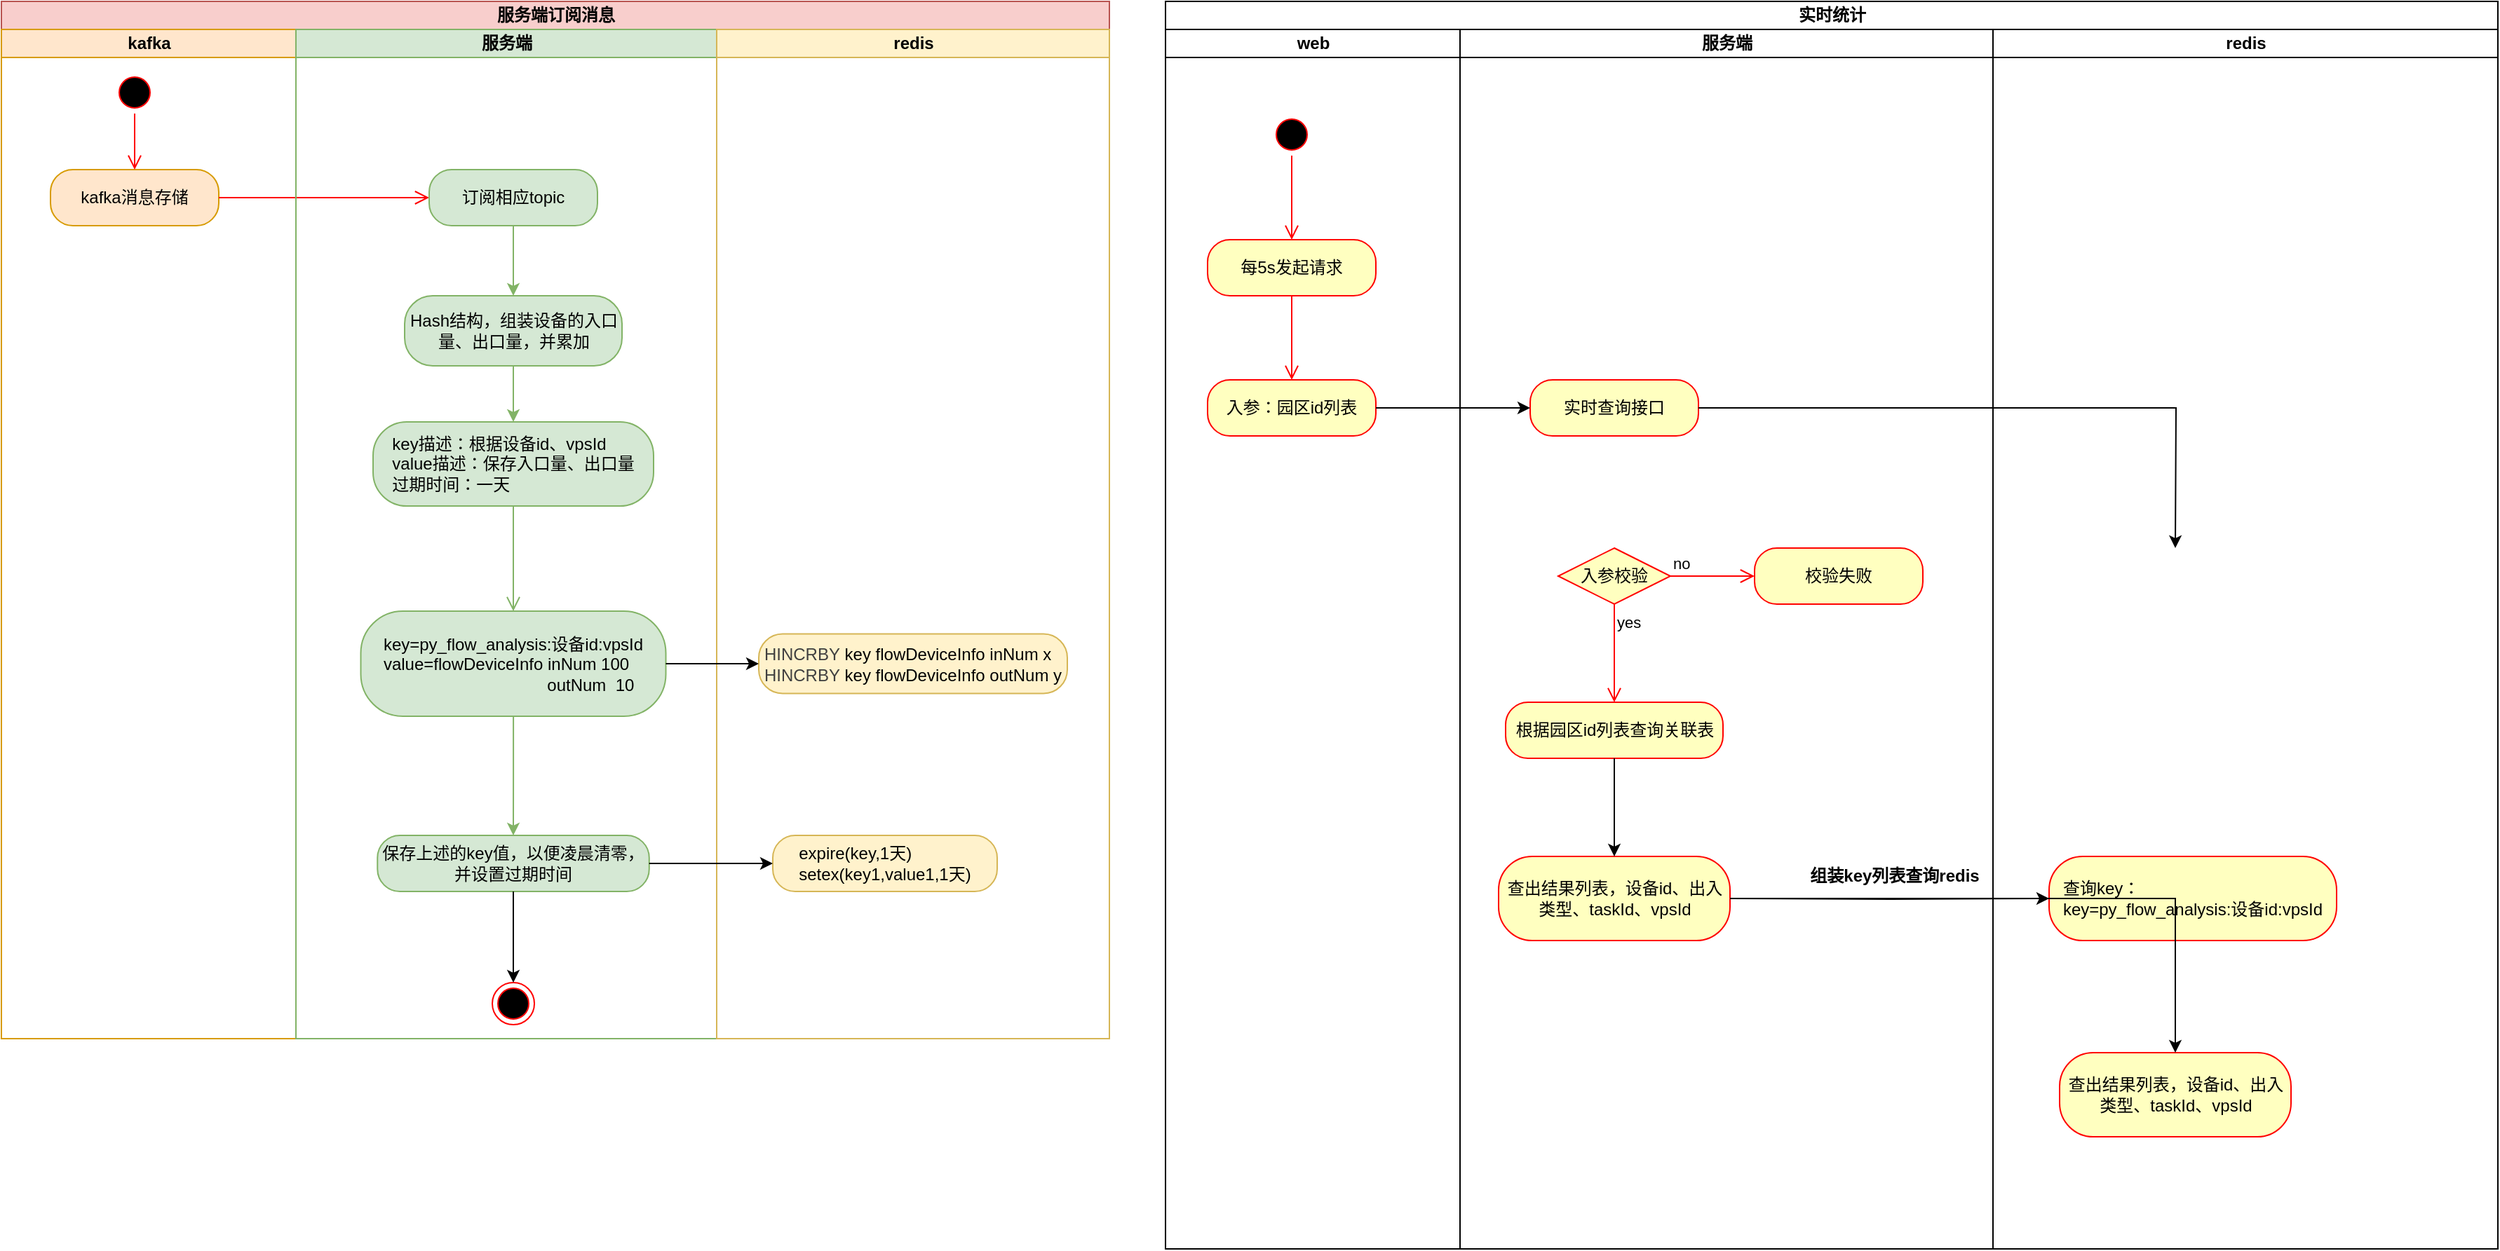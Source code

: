 <mxfile version="14.6.1" type="github">
  <diagram id="qJl6L_b8eQOdMOk2-5cf" name="Page-1">
    <mxGraphModel dx="3384" dy="912" grid="1" gridSize="10" guides="1" tooltips="1" connect="1" arrows="1" fold="1" page="1" pageScale="1" pageWidth="827" pageHeight="1169" math="0" shadow="0">
      <root>
        <mxCell id="0" />
        <mxCell id="1" parent="0" />
        <mxCell id="-hgWHhxbQMnMu8cg0Kyq-1" value="实时统计" style="swimlane;html=1;childLayout=stackLayout;resizeParent=1;resizeParentMax=0;startSize=20;" vertex="1" parent="1">
          <mxGeometry x="-170" y="40" width="950" height="890" as="geometry" />
        </mxCell>
        <mxCell id="-hgWHhxbQMnMu8cg0Kyq-2" value="web" style="swimlane;html=1;startSize=20;" vertex="1" parent="-hgWHhxbQMnMu8cg0Kyq-1">
          <mxGeometry y="20" width="210" height="870" as="geometry" />
        </mxCell>
        <mxCell id="-hgWHhxbQMnMu8cg0Kyq-5" value="" style="ellipse;html=1;shape=startState;fillColor=#000000;strokeColor=#ff0000;" vertex="1" parent="-hgWHhxbQMnMu8cg0Kyq-2">
          <mxGeometry x="75" y="60" width="30" height="30" as="geometry" />
        </mxCell>
        <mxCell id="-hgWHhxbQMnMu8cg0Kyq-6" value="" style="edgeStyle=orthogonalEdgeStyle;html=1;verticalAlign=bottom;endArrow=open;endSize=8;strokeColor=#ff0000;" edge="1" source="-hgWHhxbQMnMu8cg0Kyq-5" parent="-hgWHhxbQMnMu8cg0Kyq-2">
          <mxGeometry relative="1" as="geometry">
            <mxPoint x="90" y="150" as="targetPoint" />
          </mxGeometry>
        </mxCell>
        <mxCell id="-hgWHhxbQMnMu8cg0Kyq-8" value="每5s发起请求" style="rounded=1;whiteSpace=wrap;html=1;arcSize=40;fontColor=#000000;fillColor=#ffffc0;strokeColor=#ff0000;" vertex="1" parent="-hgWHhxbQMnMu8cg0Kyq-2">
          <mxGeometry x="30" y="150" width="120" height="40" as="geometry" />
        </mxCell>
        <mxCell id="-hgWHhxbQMnMu8cg0Kyq-10" value="入参：园区id列表" style="rounded=1;whiteSpace=wrap;html=1;arcSize=40;fontColor=#000000;fillColor=#ffffc0;strokeColor=#ff0000;" vertex="1" parent="-hgWHhxbQMnMu8cg0Kyq-2">
          <mxGeometry x="30.0" y="250.0" width="120" height="40" as="geometry" />
        </mxCell>
        <mxCell id="-hgWHhxbQMnMu8cg0Kyq-9" value="" style="edgeStyle=orthogonalEdgeStyle;html=1;verticalAlign=bottom;endArrow=open;endSize=8;strokeColor=#ff0000;" edge="1" source="-hgWHhxbQMnMu8cg0Kyq-8" parent="-hgWHhxbQMnMu8cg0Kyq-2" target="-hgWHhxbQMnMu8cg0Kyq-10">
          <mxGeometry relative="1" as="geometry">
            <mxPoint x="70" y="270" as="targetPoint" />
          </mxGeometry>
        </mxCell>
        <mxCell id="-hgWHhxbQMnMu8cg0Kyq-3" value="服务端" style="swimlane;html=1;startSize=20;" vertex="1" parent="-hgWHhxbQMnMu8cg0Kyq-1">
          <mxGeometry x="210" y="20" width="380" height="870" as="geometry" />
        </mxCell>
        <mxCell id="-hgWHhxbQMnMu8cg0Kyq-21" value="实时查询接口" style="rounded=1;whiteSpace=wrap;html=1;arcSize=40;fontColor=#000000;fillColor=#ffffc0;strokeColor=#ff0000;" vertex="1" parent="-hgWHhxbQMnMu8cg0Kyq-3">
          <mxGeometry x="50.0" y="250.0" width="120" height="40" as="geometry" />
        </mxCell>
        <mxCell id="-hgWHhxbQMnMu8cg0Kyq-27" value="入参校验" style="rhombus;whiteSpace=wrap;html=1;fillColor=#ffffc0;strokeColor=#ff0000;" vertex="1" parent="-hgWHhxbQMnMu8cg0Kyq-3">
          <mxGeometry x="70" y="370" width="80" height="40" as="geometry" />
        </mxCell>
        <mxCell id="-hgWHhxbQMnMu8cg0Kyq-28" value="no" style="edgeStyle=orthogonalEdgeStyle;html=1;align=left;verticalAlign=bottom;endArrow=open;endSize=8;strokeColor=#ff0000;" edge="1" source="-hgWHhxbQMnMu8cg0Kyq-27" parent="-hgWHhxbQMnMu8cg0Kyq-3">
          <mxGeometry x="-1" relative="1" as="geometry">
            <mxPoint x="210" y="390" as="targetPoint" />
          </mxGeometry>
        </mxCell>
        <mxCell id="-hgWHhxbQMnMu8cg0Kyq-29" value="yes" style="edgeStyle=orthogonalEdgeStyle;html=1;align=left;verticalAlign=top;endArrow=open;endSize=8;strokeColor=#ff0000;entryX=0.5;entryY=0;entryDx=0;entryDy=0;" edge="1" source="-hgWHhxbQMnMu8cg0Kyq-27" parent="-hgWHhxbQMnMu8cg0Kyq-3" target="-hgWHhxbQMnMu8cg0Kyq-32">
          <mxGeometry x="-1" relative="1" as="geometry">
            <mxPoint x="110" y="470" as="targetPoint" />
          </mxGeometry>
        </mxCell>
        <mxCell id="-hgWHhxbQMnMu8cg0Kyq-30" value="校验失败" style="rounded=1;whiteSpace=wrap;html=1;arcSize=40;fontColor=#000000;fillColor=#ffffc0;strokeColor=#ff0000;" vertex="1" parent="-hgWHhxbQMnMu8cg0Kyq-3">
          <mxGeometry x="210" y="370" width="120" height="40" as="geometry" />
        </mxCell>
        <mxCell id="-hgWHhxbQMnMu8cg0Kyq-32" value="根据园区id列表查询关联表" style="rounded=1;whiteSpace=wrap;html=1;arcSize=40;fontColor=#000000;fillColor=#ffffc0;strokeColor=#ff0000;" vertex="1" parent="-hgWHhxbQMnMu8cg0Kyq-3">
          <mxGeometry x="32.5" y="480" width="155" height="40" as="geometry" />
        </mxCell>
        <mxCell id="-hgWHhxbQMnMu8cg0Kyq-36" value="组装key列表查询redis" style="text;align=center;fontStyle=1;verticalAlign=middle;spacingLeft=3;spacingRight=3;strokeColor=none;rotatable=0;points=[[0,0.5],[1,0.5]];portConstraint=eastwest;" vertex="1" parent="-hgWHhxbQMnMu8cg0Kyq-3">
          <mxGeometry x="270" y="590" width="80" height="26" as="geometry" />
        </mxCell>
        <mxCell id="-hgWHhxbQMnMu8cg0Kyq-37" value="查出结果列表，设备id、出入类型、taskId、vpsId" style="rounded=1;whiteSpace=wrap;html=1;arcSize=40;fontColor=#000000;fillColor=#ffffc0;strokeColor=#ff0000;" vertex="1" parent="-hgWHhxbQMnMu8cg0Kyq-3">
          <mxGeometry x="27.5" y="590" width="165" height="60" as="geometry" />
        </mxCell>
        <mxCell id="-hgWHhxbQMnMu8cg0Kyq-38" value="" style="edgeStyle=orthogonalEdgeStyle;rounded=0;orthogonalLoop=1;jettySize=auto;html=1;" edge="1" parent="-hgWHhxbQMnMu8cg0Kyq-3" source="-hgWHhxbQMnMu8cg0Kyq-32" target="-hgWHhxbQMnMu8cg0Kyq-37">
          <mxGeometry relative="1" as="geometry" />
        </mxCell>
        <mxCell id="-hgWHhxbQMnMu8cg0Kyq-4" value="redis" style="swimlane;html=1;startSize=20;" vertex="1" parent="-hgWHhxbQMnMu8cg0Kyq-1">
          <mxGeometry x="590" y="20" width="360" height="870" as="geometry">
            <mxRectangle x="240" y="20" width="30" height="460" as="alternateBounds" />
          </mxGeometry>
        </mxCell>
        <mxCell id="-hgWHhxbQMnMu8cg0Kyq-34" value="&lt;div style=&quot;text-align: left&quot;&gt;查询key：&lt;/div&gt;&lt;span style=&quot;text-align: left&quot;&gt;key=py_flow_analysis:设备id:vpsId&lt;/span&gt;" style="rounded=1;whiteSpace=wrap;html=1;arcSize=40;fontColor=#000000;fillColor=#ffffc0;strokeColor=#ff0000;" vertex="1" parent="-hgWHhxbQMnMu8cg0Kyq-4">
          <mxGeometry x="40" y="590" width="205" height="60" as="geometry" />
        </mxCell>
        <mxCell id="-hgWHhxbQMnMu8cg0Kyq-22" value="" style="edgeStyle=orthogonalEdgeStyle;rounded=0;orthogonalLoop=1;jettySize=auto;html=1;" edge="1" parent="-hgWHhxbQMnMu8cg0Kyq-1" source="-hgWHhxbQMnMu8cg0Kyq-10" target="-hgWHhxbQMnMu8cg0Kyq-21">
          <mxGeometry relative="1" as="geometry" />
        </mxCell>
        <mxCell id="-hgWHhxbQMnMu8cg0Kyq-35" value="" style="edgeStyle=orthogonalEdgeStyle;rounded=0;orthogonalLoop=1;jettySize=auto;html=1;" edge="1" parent="-hgWHhxbQMnMu8cg0Kyq-1" target="-hgWHhxbQMnMu8cg0Kyq-34">
          <mxGeometry relative="1" as="geometry">
            <mxPoint x="403" y="640" as="sourcePoint" />
          </mxGeometry>
        </mxCell>
        <mxCell id="-hgWHhxbQMnMu8cg0Kyq-26" value="" style="edgeStyle=orthogonalEdgeStyle;rounded=0;orthogonalLoop=1;jettySize=auto;html=1;" edge="1" parent="1" source="-hgWHhxbQMnMu8cg0Kyq-21">
          <mxGeometry relative="1" as="geometry">
            <mxPoint x="550" y="430.0" as="targetPoint" />
          </mxGeometry>
        </mxCell>
        <mxCell id="-hgWHhxbQMnMu8cg0Kyq-43" value="服务端订阅消息" style="swimlane;html=1;childLayout=stackLayout;resizeParent=1;resizeParentMax=0;startSize=20;fillColor=#f8cecc;strokeColor=#b85450;" vertex="1" parent="1">
          <mxGeometry x="-1000" y="40" width="790" height="740" as="geometry" />
        </mxCell>
        <mxCell id="-hgWHhxbQMnMu8cg0Kyq-50" value="kafka" style="swimlane;html=1;startSize=20;fillColor=#ffe6cc;strokeColor=#d79b00;" vertex="1" parent="-hgWHhxbQMnMu8cg0Kyq-43">
          <mxGeometry y="20" width="210" height="720" as="geometry" />
        </mxCell>
        <mxCell id="-hgWHhxbQMnMu8cg0Kyq-69" value="kafka消息存储" style="rounded=1;whiteSpace=wrap;html=1;arcSize=40;fillColor=#ffe6cc;strokeColor=#d79b00;" vertex="1" parent="-hgWHhxbQMnMu8cg0Kyq-50">
          <mxGeometry x="35" y="100" width="120" height="40" as="geometry" />
        </mxCell>
        <mxCell id="-hgWHhxbQMnMu8cg0Kyq-79" value="" style="ellipse;html=1;shape=startState;fillColor=#000000;strokeColor=#ff0000;" vertex="1" parent="-hgWHhxbQMnMu8cg0Kyq-50">
          <mxGeometry x="80" y="30" width="30" height="30" as="geometry" />
        </mxCell>
        <mxCell id="-hgWHhxbQMnMu8cg0Kyq-80" value="" style="edgeStyle=orthogonalEdgeStyle;html=1;verticalAlign=bottom;endArrow=open;endSize=8;strokeColor=#ff0000;entryX=0.5;entryY=0;entryDx=0;entryDy=0;" edge="1" source="-hgWHhxbQMnMu8cg0Kyq-79" parent="-hgWHhxbQMnMu8cg0Kyq-50" target="-hgWHhxbQMnMu8cg0Kyq-69">
          <mxGeometry relative="1" as="geometry">
            <mxPoint x="95" y="120" as="targetPoint" />
          </mxGeometry>
        </mxCell>
        <mxCell id="-hgWHhxbQMnMu8cg0Kyq-70" value="" style="edgeStyle=orthogonalEdgeStyle;html=1;verticalAlign=bottom;endArrow=open;endSize=8;strokeColor=#ff0000;" edge="1" source="-hgWHhxbQMnMu8cg0Kyq-69" parent="-hgWHhxbQMnMu8cg0Kyq-43" target="-hgWHhxbQMnMu8cg0Kyq-71">
          <mxGeometry relative="1" as="geometry">
            <mxPoint x="510" y="140" as="targetPoint" />
          </mxGeometry>
        </mxCell>
        <mxCell id="-hgWHhxbQMnMu8cg0Kyq-60" value="服务端" style="swimlane;html=1;startSize=20;fillColor=#d5e8d4;strokeColor=#82b366;" vertex="1" parent="-hgWHhxbQMnMu8cg0Kyq-43">
          <mxGeometry x="210" y="20" width="300" height="720" as="geometry">
            <mxRectangle x="240" y="20" width="30" height="460" as="alternateBounds" />
          </mxGeometry>
        </mxCell>
        <mxCell id="-hgWHhxbQMnMu8cg0Kyq-61" value="&lt;div style=&quot;text-align: left&quot;&gt;&lt;span&gt;key=py_flow_analysis:设备id:vpsId&lt;/span&gt;&lt;br&gt;&lt;/div&gt;&lt;div style=&quot;text-align: left&quot;&gt;&lt;span&gt;value=flowDeviceInfo inNum 100&lt;/span&gt;&lt;/div&gt;&lt;div style=&quot;text-align: left&quot;&gt;&lt;span&gt;&amp;nbsp; &amp;nbsp; &amp;nbsp; &amp;nbsp; &amp;nbsp; &amp;nbsp; &amp;nbsp; &amp;nbsp; &amp;nbsp; &amp;nbsp; &amp;nbsp; &amp;nbsp; &amp;nbsp; &amp;nbsp; &amp;nbsp; &amp;nbsp; &amp;nbsp; &amp;nbsp;outNum&amp;nbsp; 10&lt;br&gt;&lt;/span&gt;&lt;/div&gt;" style="rounded=1;whiteSpace=wrap;html=1;arcSize=40;fillColor=#d5e8d4;strokeColor=#82b366;" vertex="1" parent="-hgWHhxbQMnMu8cg0Kyq-60">
          <mxGeometry x="46.25" y="415" width="217.5" height="75" as="geometry" />
        </mxCell>
        <mxCell id="-hgWHhxbQMnMu8cg0Kyq-63" value="" style="edgeStyle=orthogonalEdgeStyle;html=1;verticalAlign=bottom;endArrow=open;endSize=8;strokeColor=#82b366;entryX=0.5;entryY=0;entryDx=0;entryDy=0;exitX=0.5;exitY=1;exitDx=0;exitDy=0;fillColor=#d5e8d4;" edge="1" parent="-hgWHhxbQMnMu8cg0Kyq-60" source="-hgWHhxbQMnMu8cg0Kyq-74" target="-hgWHhxbQMnMu8cg0Kyq-61">
          <mxGeometry relative="1" as="geometry">
            <mxPoint x="162.5" y="520" as="targetPoint" />
            <mxPoint x="162.5" y="490.0" as="sourcePoint" />
          </mxGeometry>
        </mxCell>
        <mxCell id="-hgWHhxbQMnMu8cg0Kyq-74" value="&lt;div style=&quot;text-align: left&quot;&gt;key描述：根据设备id、vpsId&lt;/div&gt;&lt;span&gt;&lt;div style=&quot;text-align: left&quot;&gt;value描述：保存入口量、出口量&lt;/div&gt;&lt;div style=&quot;text-align: left&quot;&gt;过期时间：一天&lt;/div&gt;&lt;/span&gt;" style="rounded=1;whiteSpace=wrap;html=1;arcSize=40;fillColor=#d5e8d4;strokeColor=#82b366;" vertex="1" parent="-hgWHhxbQMnMu8cg0Kyq-60">
          <mxGeometry x="55" y="280" width="200" height="60" as="geometry" />
        </mxCell>
        <mxCell id="-hgWHhxbQMnMu8cg0Kyq-71" value="订阅相应topic" style="rounded=1;whiteSpace=wrap;html=1;arcSize=40;fillColor=#d5e8d4;strokeColor=#82b366;" vertex="1" parent="-hgWHhxbQMnMu8cg0Kyq-60">
          <mxGeometry x="95" y="100" width="120" height="40" as="geometry" />
        </mxCell>
        <mxCell id="-hgWHhxbQMnMu8cg0Kyq-72" value="&lt;span style=&quot;text-align: left&quot;&gt;Hash结构，&lt;/span&gt;组装设备的入口量、出口量，并累加" style="rounded=1;whiteSpace=wrap;html=1;arcSize=40;fillColor=#d5e8d4;strokeColor=#82b366;" vertex="1" parent="-hgWHhxbQMnMu8cg0Kyq-60">
          <mxGeometry x="77.51" y="190" width="155" height="50" as="geometry" />
        </mxCell>
        <mxCell id="-hgWHhxbQMnMu8cg0Kyq-75" value="" style="edgeStyle=orthogonalEdgeStyle;rounded=0;orthogonalLoop=1;jettySize=auto;html=1;fillColor=#d5e8d4;strokeColor=#82b366;" edge="1" parent="-hgWHhxbQMnMu8cg0Kyq-60" source="-hgWHhxbQMnMu8cg0Kyq-72" target="-hgWHhxbQMnMu8cg0Kyq-74">
          <mxGeometry relative="1" as="geometry" />
        </mxCell>
        <mxCell id="-hgWHhxbQMnMu8cg0Kyq-73" value="" style="edgeStyle=orthogonalEdgeStyle;rounded=0;orthogonalLoop=1;jettySize=auto;html=1;fillColor=#d5e8d4;strokeColor=#82b366;" edge="1" parent="-hgWHhxbQMnMu8cg0Kyq-60" source="-hgWHhxbQMnMu8cg0Kyq-71" target="-hgWHhxbQMnMu8cg0Kyq-72">
          <mxGeometry relative="1" as="geometry" />
        </mxCell>
        <mxCell id="-hgWHhxbQMnMu8cg0Kyq-81" value="&lt;div&gt;保存上述的key值，以便凌晨清零，并设置过期时间&lt;/div&gt;" style="rounded=1;whiteSpace=wrap;html=1;arcSize=40;fillColor=#d5e8d4;strokeColor=#82b366;align=center;" vertex="1" parent="-hgWHhxbQMnMu8cg0Kyq-60">
          <mxGeometry x="58.13" y="575" width="193.75" height="40" as="geometry" />
        </mxCell>
        <mxCell id="-hgWHhxbQMnMu8cg0Kyq-82" value="" style="edgeStyle=orthogonalEdgeStyle;rounded=0;orthogonalLoop=1;jettySize=auto;html=1;fillColor=#d5e8d4;strokeColor=#82b366;" edge="1" parent="-hgWHhxbQMnMu8cg0Kyq-60" source="-hgWHhxbQMnMu8cg0Kyq-61" target="-hgWHhxbQMnMu8cg0Kyq-81">
          <mxGeometry relative="1" as="geometry" />
        </mxCell>
        <mxCell id="-hgWHhxbQMnMu8cg0Kyq-85" value="" style="ellipse;html=1;shape=endState;fillColor=#000000;strokeColor=#ff0000;" vertex="1" parent="-hgWHhxbQMnMu8cg0Kyq-60">
          <mxGeometry x="140.01" y="680" width="30" height="30" as="geometry" />
        </mxCell>
        <mxCell id="-hgWHhxbQMnMu8cg0Kyq-84" value="" style="edgeStyle=orthogonalEdgeStyle;rounded=0;orthogonalLoop=1;jettySize=auto;html=1;entryX=0.5;entryY=0;entryDx=0;entryDy=0;" edge="1" parent="-hgWHhxbQMnMu8cg0Kyq-60" source="-hgWHhxbQMnMu8cg0Kyq-81" target="-hgWHhxbQMnMu8cg0Kyq-85">
          <mxGeometry relative="1" as="geometry">
            <mxPoint x="155.005" y="690" as="targetPoint" />
          </mxGeometry>
        </mxCell>
        <mxCell id="-hgWHhxbQMnMu8cg0Kyq-64" value="redis" style="swimlane;html=1;startSize=20;fillColor=#fff2cc;strokeColor=#d6b656;" vertex="1" parent="-hgWHhxbQMnMu8cg0Kyq-43">
          <mxGeometry x="510" y="20" width="280" height="720" as="geometry">
            <mxRectangle x="240" y="20" width="30" height="460" as="alternateBounds" />
          </mxGeometry>
        </mxCell>
        <mxCell id="-hgWHhxbQMnMu8cg0Kyq-76" value="&lt;div style=&quot;text-align: left&quot;&gt;&lt;span style=&quot;color: rgb(64 , 64 , 64) ; font-family: , &amp;#34;menlo&amp;#34; , &amp;#34;monaco&amp;#34; , &amp;#34;consolas&amp;#34; , &amp;#34;liberation mono&amp;#34; , &amp;#34;courier new&amp;#34; , &amp;#34;courier&amp;#34; , monospace&quot;&gt;HINCRBY&amp;nbsp;&lt;/span&gt;key flowDeviceInfo&amp;nbsp;inNum x&lt;/div&gt;&lt;div style=&quot;text-align: left&quot;&gt;&lt;span style=&quot;color: rgb(64 , 64 , 64)&quot;&gt;HINCRBY&amp;nbsp;&lt;/span&gt;key flowDeviceInfo outNum y&lt;br&gt;&lt;/div&gt;" style="rounded=1;whiteSpace=wrap;html=1;arcSize=40;fillColor=#fff2cc;strokeColor=#d6b656;" vertex="1" parent="-hgWHhxbQMnMu8cg0Kyq-64">
          <mxGeometry x="30" y="431.25" width="220" height="42.5" as="geometry" />
        </mxCell>
        <mxCell id="-hgWHhxbQMnMu8cg0Kyq-89" value="&lt;div style=&quot;text-align: left&quot;&gt;expire(key,1天)&lt;br&gt;&lt;/div&gt;&lt;div style=&quot;text-align: left&quot;&gt;setex(key1,value1,1天)&lt;/div&gt;" style="rounded=1;whiteSpace=wrap;html=1;arcSize=40;fillColor=#fff2cc;strokeColor=#d6b656;" vertex="1" parent="-hgWHhxbQMnMu8cg0Kyq-64">
          <mxGeometry x="40" y="575" width="160" height="40" as="geometry" />
        </mxCell>
        <mxCell id="-hgWHhxbQMnMu8cg0Kyq-77" value="" style="edgeStyle=orthogonalEdgeStyle;rounded=0;orthogonalLoop=1;jettySize=auto;html=1;" edge="1" parent="-hgWHhxbQMnMu8cg0Kyq-43" source="-hgWHhxbQMnMu8cg0Kyq-61" target="-hgWHhxbQMnMu8cg0Kyq-76">
          <mxGeometry relative="1" as="geometry" />
        </mxCell>
        <mxCell id="-hgWHhxbQMnMu8cg0Kyq-87" value="" style="edgeStyle=orthogonalEdgeStyle;rounded=0;orthogonalLoop=1;jettySize=auto;html=1;entryX=0;entryY=0.5;entryDx=0;entryDy=0;exitX=1;exitY=0.5;exitDx=0;exitDy=0;" edge="1" parent="-hgWHhxbQMnMu8cg0Kyq-43" target="-hgWHhxbQMnMu8cg0Kyq-89" source="-hgWHhxbQMnMu8cg0Kyq-81">
          <mxGeometry relative="1" as="geometry">
            <mxPoint x="462" y="610" as="sourcePoint" />
            <mxPoint x="550" y="615" as="targetPoint" />
          </mxGeometry>
        </mxCell>
        <mxCell id="-hgWHhxbQMnMu8cg0Kyq-90" value="查出结果列表，设备id、出入类型、taskId、vpsId" style="rounded=1;whiteSpace=wrap;html=1;arcSize=40;fontColor=#000000;fillColor=#ffffc0;strokeColor=#ff0000;" vertex="1" parent="1">
          <mxGeometry x="467.5" y="790" width="165" height="60" as="geometry" />
        </mxCell>
        <mxCell id="-hgWHhxbQMnMu8cg0Kyq-91" value="" style="edgeStyle=orthogonalEdgeStyle;rounded=0;orthogonalLoop=1;jettySize=auto;html=1;" edge="1" parent="1" source="-hgWHhxbQMnMu8cg0Kyq-37" target="-hgWHhxbQMnMu8cg0Kyq-90">
          <mxGeometry relative="1" as="geometry" />
        </mxCell>
      </root>
    </mxGraphModel>
  </diagram>
</mxfile>

